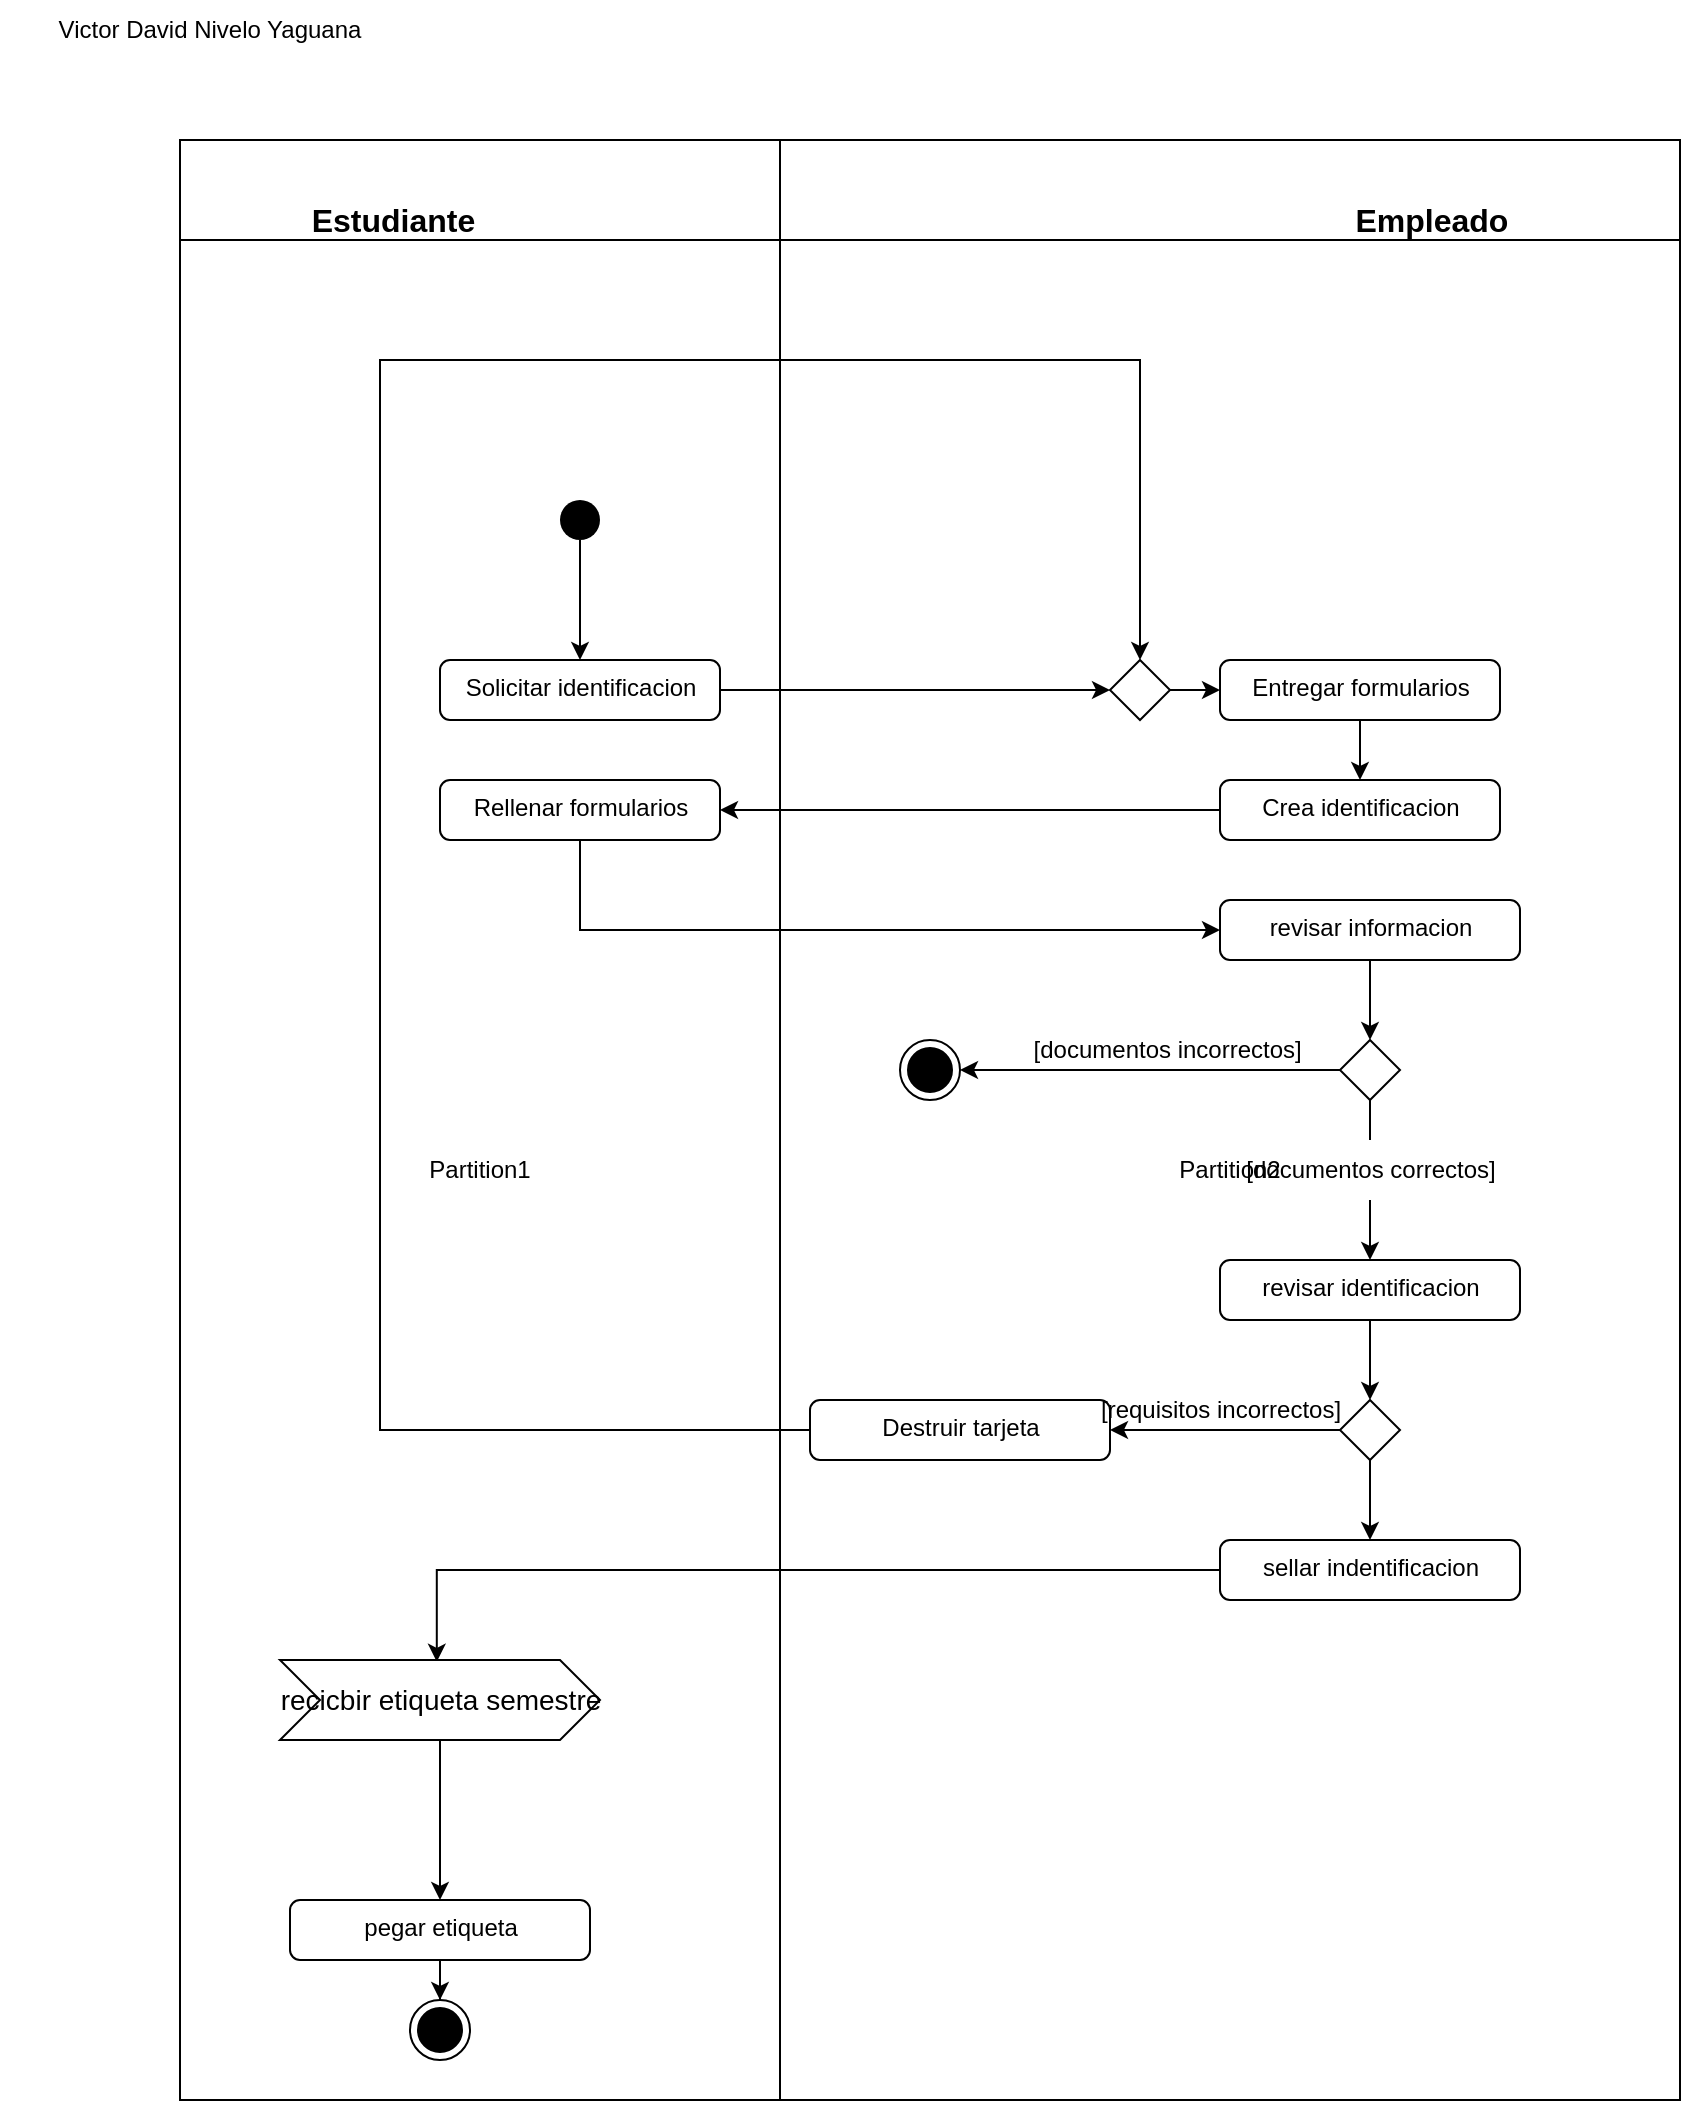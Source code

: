 <mxfile version="20.5.3" type="device"><diagram id="B9wdxovjLmKBqrlXVApe" name="Página-1"><mxGraphModel dx="2237" dy="913" grid="1" gridSize="10" guides="1" tooltips="1" connect="1" arrows="1" fold="1" page="1" pageScale="1" pageWidth="1169" pageHeight="1654" math="0" shadow="0"><root><mxCell id="0"/><mxCell id="1" parent="0"/><mxCell id="vaqCGcie1xAad3sS6H91-85" value="" style="rounded=0;whiteSpace=wrap;html=1;fontSize=16;" parent="1" vertex="1"><mxGeometry x="380" y="80" width="460" height="60" as="geometry"/></mxCell><mxCell id="vaqCGcie1xAad3sS6H91-84" value="" style="rounded=0;whiteSpace=wrap;html=1;fontSize=16;" parent="1" vertex="1"><mxGeometry x="90" y="80" width="300" height="60" as="geometry"/></mxCell><mxCell id="vaqCGcie1xAad3sS6H91-71" value="&lt;b&gt;&lt;font style=&quot;font-size: 16px;&quot;&gt;Estudiante&amp;nbsp; &amp;nbsp; &amp;nbsp; &amp;nbsp; &amp;nbsp; &amp;nbsp; &amp;nbsp; &amp;nbsp; &amp;nbsp; &amp;nbsp; &amp;nbsp; &amp;nbsp; &amp;nbsp; &amp;nbsp; &amp;nbsp; &amp;nbsp; &amp;nbsp; &amp;nbsp; &amp;nbsp; &amp;nbsp; &amp;nbsp; &amp;nbsp; &amp;nbsp; &amp;nbsp; &amp;nbsp; &amp;nbsp; &amp;nbsp; &amp;nbsp; &amp;nbsp; &amp;nbsp; &amp;nbsp; &amp;nbsp; &amp;nbsp; &amp;nbsp; &amp;nbsp; &amp;nbsp; &amp;nbsp; &amp;nbsp; &amp;nbsp; &amp;nbsp; &amp;nbsp; &amp;nbsp; &amp;nbsp; &amp;nbsp; &amp;nbsp; &amp;nbsp; &amp;nbsp; &amp;nbsp; &amp;nbsp; &amp;nbsp;Empleado&lt;/font&gt;&lt;/b&gt;" style="shape=table;html=1;whiteSpace=wrap;startSize=20;container=1;collapsible=0;childLayout=tableLayout;fillColor=none;swimlaneFillColor=#ffffff;strokeColor=none;" parent="1" vertex="1"><mxGeometry x="70" y="110" width="770" height="950" as="geometry"/></mxCell><mxCell id="vaqCGcie1xAad3sS6H91-72" value="" style="shape=partialRectangle;html=1;whiteSpace=wrap;collapsible=0;dropTarget=0;pointerEvents=0;fillColor=none;top=0;left=0;bottom=0;right=0;points=[[0,0.5],[1,0.5]];portConstraint=eastwest;strokeColor=none;" parent="vaqCGcie1xAad3sS6H91-71" vertex="1"><mxGeometry y="20" width="770" height="930" as="geometry"/></mxCell><mxCell id="vaqCGcie1xAad3sS6H91-73" value="" style="shape=partialRectangle;html=1;whiteSpace=wrap;connectable=0;fillColor=none;top=1;left=1;bottom=1;right=1;overflow=hidden;strokeColor=none;" parent="vaqCGcie1xAad3sS6H91-72" vertex="1"><mxGeometry width="20" height="930" as="geometry"><mxRectangle width="20" height="930" as="alternateBounds"/></mxGeometry></mxCell><mxCell id="vaqCGcie1xAad3sS6H91-74" value="Partition1" style="shape=partialRectangle;html=1;whiteSpace=wrap;connectable=0;fillColor=none;top=1;left=1;bottom=1;right=1;overflow=hidden;" parent="vaqCGcie1xAad3sS6H91-72" vertex="1"><mxGeometry x="20" width="300" height="930" as="geometry"><mxRectangle width="300" height="930" as="alternateBounds"/></mxGeometry></mxCell><mxCell id="vaqCGcie1xAad3sS6H91-75" value="Partition2" style="shape=partialRectangle;html=1;whiteSpace=wrap;connectable=0;fillColor=none;top=1;left=1;bottom=1;right=1;overflow=hidden;" parent="vaqCGcie1xAad3sS6H91-72" vertex="1"><mxGeometry x="320" width="450" height="930" as="geometry"><mxRectangle width="450" height="930" as="alternateBounds"/></mxGeometry></mxCell><mxCell id="vaqCGcie1xAad3sS6H91-5" style="edgeStyle=orthogonalEdgeStyle;rounded=0;orthogonalLoop=1;jettySize=auto;html=1;entryX=0.5;entryY=0;entryDx=0;entryDy=0;" parent="1" source="vaqCGcie1xAad3sS6H91-1" target="vaqCGcie1xAad3sS6H91-4" edge="1"><mxGeometry relative="1" as="geometry"/></mxCell><mxCell id="vaqCGcie1xAad3sS6H91-1" value="" style="ellipse;fillColor=#000000;strokeColor=none;" parent="1" vertex="1"><mxGeometry x="280" y="260" width="20" height="20" as="geometry"/></mxCell><mxCell id="vaqCGcie1xAad3sS6H91-3" value="" style="ellipse;html=1;shape=endState;fillColor=strokeColor;" parent="1" vertex="1"><mxGeometry x="450" y="530" width="30" height="30" as="geometry"/></mxCell><mxCell id="vaqCGcie1xAad3sS6H91-58" style="edgeStyle=orthogonalEdgeStyle;rounded=0;orthogonalLoop=1;jettySize=auto;html=1;entryX=0;entryY=0.5;entryDx=0;entryDy=0;" parent="1" source="vaqCGcie1xAad3sS6H91-4" target="vaqCGcie1xAad3sS6H91-56" edge="1"><mxGeometry relative="1" as="geometry"/></mxCell><mxCell id="vaqCGcie1xAad3sS6H91-4" value="Solicitar identificacion" style="html=1;align=center;verticalAlign=top;rounded=1;absoluteArcSize=1;arcSize=10;dashed=0;" parent="1" vertex="1"><mxGeometry x="220" y="340" width="140" height="30" as="geometry"/></mxCell><mxCell id="vaqCGcie1xAad3sS6H91-29" style="edgeStyle=none;rounded=0;orthogonalLoop=1;jettySize=auto;html=1;entryX=0.5;entryY=0;entryDx=0;entryDy=0;" parent="1" source="vaqCGcie1xAad3sS6H91-6" target="vaqCGcie1xAad3sS6H91-28" edge="1"><mxGeometry relative="1" as="geometry"/></mxCell><mxCell id="vaqCGcie1xAad3sS6H91-6" value="Entregar formularios" style="html=1;align=center;verticalAlign=top;rounded=1;absoluteArcSize=1;arcSize=10;dashed=0;" parent="1" vertex="1"><mxGeometry x="610" y="340" width="140" height="30" as="geometry"/></mxCell><mxCell id="vaqCGcie1xAad3sS6H91-31" style="edgeStyle=orthogonalEdgeStyle;rounded=0;orthogonalLoop=1;jettySize=auto;html=1;entryX=0;entryY=0.5;entryDx=0;entryDy=0;" parent="1" source="vaqCGcie1xAad3sS6H91-8" target="vaqCGcie1xAad3sS6H91-12" edge="1"><mxGeometry relative="1" as="geometry"><Array as="points"><mxPoint x="290" y="475"/></Array></mxGeometry></mxCell><mxCell id="vaqCGcie1xAad3sS6H91-8" value="Rellenar formularios" style="html=1;align=center;verticalAlign=top;rounded=1;absoluteArcSize=1;arcSize=10;dashed=0;" parent="1" vertex="1"><mxGeometry x="220" y="400" width="140" height="30" as="geometry"/></mxCell><mxCell id="vaqCGcie1xAad3sS6H91-49" style="edgeStyle=orthogonalEdgeStyle;rounded=0;orthogonalLoop=1;jettySize=auto;html=1;entryX=0.5;entryY=0;entryDx=0;entryDy=0;" parent="1" source="vaqCGcie1xAad3sS6H91-12" target="vaqCGcie1xAad3sS6H91-19" edge="1"><mxGeometry relative="1" as="geometry"/></mxCell><mxCell id="vaqCGcie1xAad3sS6H91-12" value="revisar informacion" style="html=1;align=center;verticalAlign=top;rounded=1;absoluteArcSize=1;arcSize=10;dashed=0;" parent="1" vertex="1"><mxGeometry x="610" y="460" width="150" height="30" as="geometry"/></mxCell><mxCell id="vaqCGcie1xAad3sS6H91-37" style="edgeStyle=orthogonalEdgeStyle;rounded=0;orthogonalLoop=1;jettySize=auto;html=1;entryX=0.5;entryY=0;entryDx=0;entryDy=0;startArrow=none;" parent="1" source="vaqCGcie1xAad3sS6H91-36" target="vaqCGcie1xAad3sS6H91-22" edge="1"><mxGeometry relative="1" as="geometry"/></mxCell><mxCell id="vaqCGcie1xAad3sS6H91-51" style="edgeStyle=orthogonalEdgeStyle;rounded=0;orthogonalLoop=1;jettySize=auto;html=1;entryX=1;entryY=0.5;entryDx=0;entryDy=0;" parent="1" source="vaqCGcie1xAad3sS6H91-19" target="vaqCGcie1xAad3sS6H91-3" edge="1"><mxGeometry relative="1" as="geometry"/></mxCell><mxCell id="vaqCGcie1xAad3sS6H91-19" value="" style="rhombus;" parent="1" vertex="1"><mxGeometry x="670" y="530" width="30" height="30" as="geometry"/></mxCell><mxCell id="vaqCGcie1xAad3sS6H91-54" style="edgeStyle=orthogonalEdgeStyle;rounded=0;orthogonalLoop=1;jettySize=auto;html=1;entryX=0.5;entryY=0;entryDx=0;entryDy=0;" parent="1" source="vaqCGcie1xAad3sS6H91-22" target="vaqCGcie1xAad3sS6H91-48" edge="1"><mxGeometry relative="1" as="geometry"/></mxCell><mxCell id="vaqCGcie1xAad3sS6H91-22" value="revisar identificacion" style="html=1;align=center;verticalAlign=top;rounded=1;absoluteArcSize=1;arcSize=10;dashed=0;" parent="1" vertex="1"><mxGeometry x="610" y="640" width="150" height="30" as="geometry"/></mxCell><mxCell id="vaqCGcie1xAad3sS6H91-30" style="edgeStyle=none;rounded=0;orthogonalLoop=1;jettySize=auto;html=1;entryX=1;entryY=0.5;entryDx=0;entryDy=0;" parent="1" source="vaqCGcie1xAad3sS6H91-28" target="vaqCGcie1xAad3sS6H91-8" edge="1"><mxGeometry relative="1" as="geometry"/></mxCell><mxCell id="vaqCGcie1xAad3sS6H91-28" value="Crea identificacion" style="html=1;align=center;verticalAlign=top;rounded=1;absoluteArcSize=1;arcSize=10;dashed=0;" parent="1" vertex="1"><mxGeometry x="610" y="400" width="140" height="30" as="geometry"/></mxCell><mxCell id="vaqCGcie1xAad3sS6H91-36" value="[documentos correctos]" style="text;html=1;align=center;verticalAlign=middle;resizable=0;points=[];autosize=1;strokeColor=none;fillColor=none;" parent="1" vertex="1"><mxGeometry x="610" y="580" width="150" height="30" as="geometry"/></mxCell><mxCell id="vaqCGcie1xAad3sS6H91-38" value="" style="edgeStyle=orthogonalEdgeStyle;rounded=0;orthogonalLoop=1;jettySize=auto;html=1;entryX=0.5;entryY=0;entryDx=0;entryDy=0;endArrow=none;" parent="1" source="vaqCGcie1xAad3sS6H91-19" target="vaqCGcie1xAad3sS6H91-36" edge="1"><mxGeometry relative="1" as="geometry"><mxPoint x="685" y="610" as="sourcePoint"/><mxPoint x="685" y="700" as="targetPoint"/></mxGeometry></mxCell><mxCell id="vaqCGcie1xAad3sS6H91-61" style="edgeStyle=orthogonalEdgeStyle;rounded=0;orthogonalLoop=1;jettySize=auto;html=1;" parent="1" source="vaqCGcie1xAad3sS6H91-48" target="vaqCGcie1xAad3sS6H91-55" edge="1"><mxGeometry relative="1" as="geometry"/></mxCell><mxCell id="vaqCGcie1xAad3sS6H91-64" style="edgeStyle=orthogonalEdgeStyle;rounded=0;orthogonalLoop=1;jettySize=auto;html=1;entryX=0.5;entryY=0;entryDx=0;entryDy=0;" parent="1" source="vaqCGcie1xAad3sS6H91-48" target="vaqCGcie1xAad3sS6H91-63" edge="1"><mxGeometry relative="1" as="geometry"/></mxCell><mxCell id="vaqCGcie1xAad3sS6H91-48" value="" style="rhombus;" parent="1" vertex="1"><mxGeometry x="670" y="710" width="30" height="30" as="geometry"/></mxCell><mxCell id="vaqCGcie1xAad3sS6H91-35" value="[documentos incorrectos]&amp;nbsp;" style="text;html=1;align=center;verticalAlign=middle;resizable=0;points=[];autosize=1;strokeColor=none;fillColor=none;" parent="1" vertex="1"><mxGeometry x="505" y="520" width="160" height="30" as="geometry"/></mxCell><mxCell id="vaqCGcie1xAad3sS6H91-60" style="edgeStyle=orthogonalEdgeStyle;rounded=0;orthogonalLoop=1;jettySize=auto;html=1;entryX=0.5;entryY=0;entryDx=0;entryDy=0;" parent="1" source="vaqCGcie1xAad3sS6H91-55" target="vaqCGcie1xAad3sS6H91-56" edge="1"><mxGeometry relative="1" as="geometry"><Array as="points"><mxPoint x="190" y="725"/><mxPoint x="190" y="190"/><mxPoint x="570" y="190"/></Array></mxGeometry></mxCell><mxCell id="vaqCGcie1xAad3sS6H91-55" value="Destruir tarjeta" style="html=1;align=center;verticalAlign=top;rounded=1;absoluteArcSize=1;arcSize=10;dashed=0;" parent="1" vertex="1"><mxGeometry x="405" y="710" width="150" height="30" as="geometry"/></mxCell><mxCell id="vaqCGcie1xAad3sS6H91-59" style="edgeStyle=orthogonalEdgeStyle;rounded=0;orthogonalLoop=1;jettySize=auto;html=1;" parent="1" source="vaqCGcie1xAad3sS6H91-56" target="vaqCGcie1xAad3sS6H91-6" edge="1"><mxGeometry relative="1" as="geometry"/></mxCell><mxCell id="vaqCGcie1xAad3sS6H91-56" value="" style="rhombus;" parent="1" vertex="1"><mxGeometry x="555" y="340" width="30" height="30" as="geometry"/></mxCell><mxCell id="vaqCGcie1xAad3sS6H91-62" value="[requisitos incorrectos]" style="text;html=1;align=center;verticalAlign=middle;resizable=0;points=[];autosize=1;strokeColor=none;fillColor=none;" parent="1" vertex="1"><mxGeometry x="540" y="700" width="140" height="30" as="geometry"/></mxCell><mxCell id="vaqCGcie1xAad3sS6H91-67" style="edgeStyle=orthogonalEdgeStyle;rounded=0;orthogonalLoop=1;jettySize=auto;html=1;entryX=0.49;entryY=0.022;entryDx=0;entryDy=0;entryPerimeter=0;exitX=0;exitY=0.5;exitDx=0;exitDy=0;" parent="1" source="vaqCGcie1xAad3sS6H91-63" target="vaqCGcie1xAad3sS6H91-66" edge="1"><mxGeometry relative="1" as="geometry"/></mxCell><mxCell id="vaqCGcie1xAad3sS6H91-63" value="sellar indentificacion" style="html=1;align=center;verticalAlign=top;rounded=1;absoluteArcSize=1;arcSize=10;dashed=0;" parent="1" vertex="1"><mxGeometry x="610" y="780" width="150" height="30" as="geometry"/></mxCell><mxCell id="vaqCGcie1xAad3sS6H91-69" style="edgeStyle=orthogonalEdgeStyle;rounded=0;orthogonalLoop=1;jettySize=auto;html=1;entryX=0.5;entryY=0;entryDx=0;entryDy=0;" parent="1" source="vaqCGcie1xAad3sS6H91-66" target="vaqCGcie1xAad3sS6H91-68" edge="1"><mxGeometry relative="1" as="geometry"/></mxCell><mxCell id="vaqCGcie1xAad3sS6H91-66" value="recicbir etiqueta semestre" style="html=1;shape=mxgraph.infographic.ribbonSimple;notch1=20;notch2=20;align=center;verticalAlign=middle;fontSize=14;fontStyle=0;fillColor=#FFFFFF;" parent="1" vertex="1"><mxGeometry x="140" y="840" width="160" height="40" as="geometry"/></mxCell><mxCell id="vaqCGcie1xAad3sS6H91-87" style="edgeStyle=orthogonalEdgeStyle;rounded=0;orthogonalLoop=1;jettySize=auto;html=1;entryX=0.5;entryY=0;entryDx=0;entryDy=0;fontSize=16;" parent="1" source="vaqCGcie1xAad3sS6H91-68" target="vaqCGcie1xAad3sS6H91-86" edge="1"><mxGeometry relative="1" as="geometry"/></mxCell><mxCell id="vaqCGcie1xAad3sS6H91-68" value="pegar etiqueta" style="html=1;align=center;verticalAlign=top;rounded=1;absoluteArcSize=1;arcSize=10;dashed=0;" parent="1" vertex="1"><mxGeometry x="145" y="960" width="150" height="30" as="geometry"/></mxCell><mxCell id="vaqCGcie1xAad3sS6H91-86" value="" style="ellipse;html=1;shape=endState;fillColor=strokeColor;" parent="1" vertex="1"><mxGeometry x="205" y="1010" width="30" height="30" as="geometry"/></mxCell><mxCell id="8IjRa1z9zXPgM_1t-vKb-1" value="Victor David Nivelo Yaguana" style="text;html=1;strokeColor=none;fillColor=none;align=center;verticalAlign=middle;whiteSpace=wrap;rounded=0;" vertex="1" parent="1"><mxGeometry y="10" width="210" height="30" as="geometry"/></mxCell></root></mxGraphModel></diagram></mxfile>